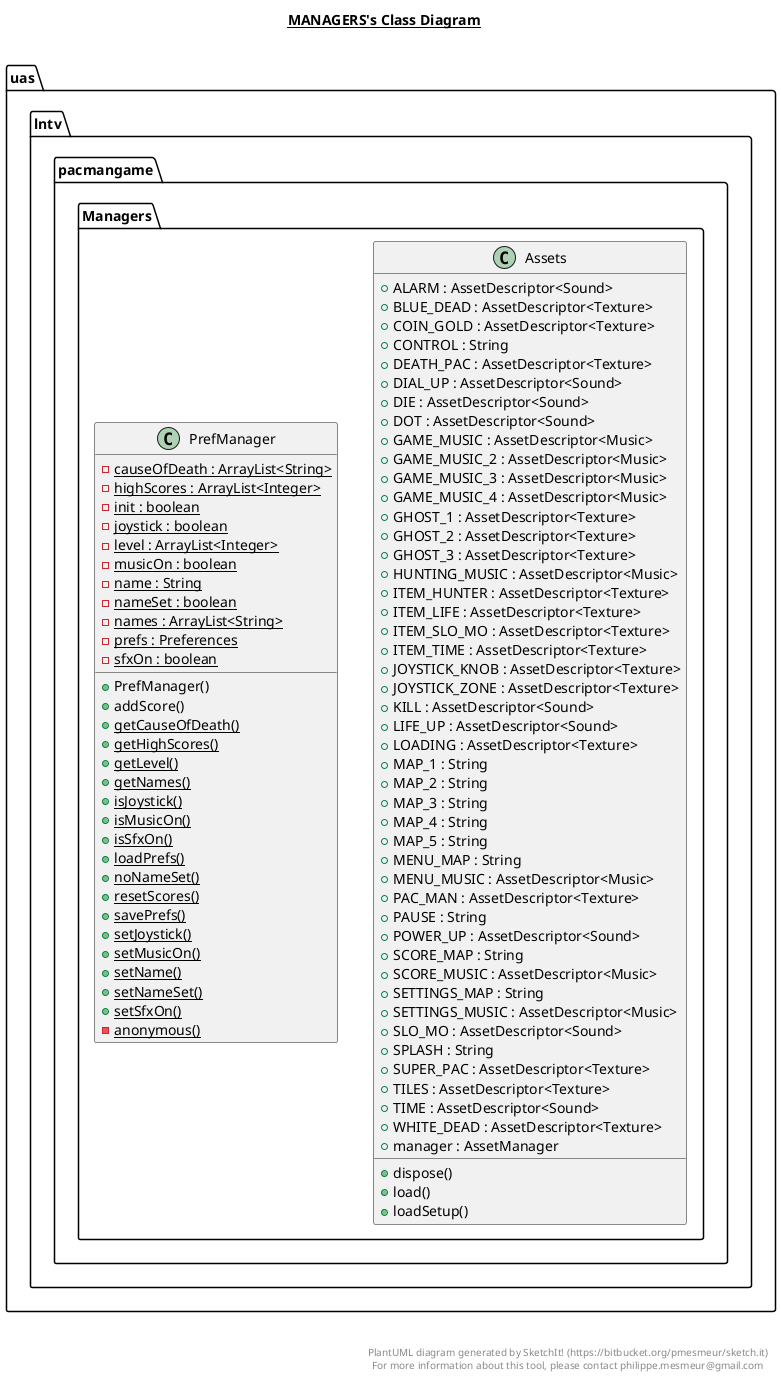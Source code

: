 @startuml

title __MANAGERS's Class Diagram__\n

  namespace uas.lntv.pacmangame {
    namespace Managers {
      class uas.lntv.pacmangame.Managers.Assets {
          + ALARM : AssetDescriptor<Sound>
          + BLUE_DEAD : AssetDescriptor<Texture>
          + COIN_GOLD : AssetDescriptor<Texture>
          + CONTROL : String
          + DEATH_PAC : AssetDescriptor<Texture>
          + DIAL_UP : AssetDescriptor<Sound>
          + DIE : AssetDescriptor<Sound>
          + DOT : AssetDescriptor<Sound>
          + GAME_MUSIC : AssetDescriptor<Music>
          + GAME_MUSIC_2 : AssetDescriptor<Music>
          + GAME_MUSIC_3 : AssetDescriptor<Music>
          + GAME_MUSIC_4 : AssetDescriptor<Music>
          + GHOST_1 : AssetDescriptor<Texture>
          + GHOST_2 : AssetDescriptor<Texture>
          + GHOST_3 : AssetDescriptor<Texture>
          + HUNTING_MUSIC : AssetDescriptor<Music>
          + ITEM_HUNTER : AssetDescriptor<Texture>
          + ITEM_LIFE : AssetDescriptor<Texture>
          + ITEM_SLO_MO : AssetDescriptor<Texture>
          + ITEM_TIME : AssetDescriptor<Texture>
          + JOYSTICK_KNOB : AssetDescriptor<Texture>
          + JOYSTICK_ZONE : AssetDescriptor<Texture>
          + KILL : AssetDescriptor<Sound>
          + LIFE_UP : AssetDescriptor<Sound>
          + LOADING : AssetDescriptor<Texture>
          + MAP_1 : String
          + MAP_2 : String
          + MAP_3 : String
          + MAP_4 : String
          + MAP_5 : String
          + MENU_MAP : String
          + MENU_MUSIC : AssetDescriptor<Music>
          + PAC_MAN : AssetDescriptor<Texture>
          + PAUSE : String
          + POWER_UP : AssetDescriptor<Sound>
          + SCORE_MAP : String
          + SCORE_MUSIC : AssetDescriptor<Music>
          + SETTINGS_MAP : String
          + SETTINGS_MUSIC : AssetDescriptor<Music>
          + SLO_MO : AssetDescriptor<Sound>
          + SPLASH : String
          + SUPER_PAC : AssetDescriptor<Texture>
          + TILES : AssetDescriptor<Texture>
          + TIME : AssetDescriptor<Sound>
          + WHITE_DEAD : AssetDescriptor<Texture>
          + manager : AssetManager
          + dispose()
          + load()
          + loadSetup()
      }
    }
  }
  

  namespace uas.lntv.pacmangame {
    namespace Managers {
      class uas.lntv.pacmangame.Managers.PrefManager {
          {static} - causeOfDeath : ArrayList<String>
          {static} - highScores : ArrayList<Integer>
          {static} - init : boolean
          {static} - joystick : boolean
          {static} - level : ArrayList<Integer>
          {static} - musicOn : boolean
          {static} - name : String
          {static} - nameSet : boolean
          {static} - names : ArrayList<String>
          {static} - prefs : Preferences
          {static} - sfxOn : boolean
          + PrefManager()
          + addScore()
          {static} + getCauseOfDeath()
          {static} + getHighScores()
          {static} + getLevel()
          {static} + getNames()
          {static} + isJoystick()
          {static} + isMusicOn()
          {static} + isSfxOn()
          {static} + loadPrefs()
          {static} + noNameSet()
          {static} + resetScores()
          {static} + savePrefs()
          {static} + setJoystick()
          {static} + setMusicOn()
          {static} + setName()
          {static} + setNameSet()
          {static} + setSfxOn()
          {static} - anonymous()
      }
    }
  }
  



right footer


PlantUML diagram generated by SketchIt! (https://bitbucket.org/pmesmeur/sketch.it)
For more information about this tool, please contact philippe.mesmeur@gmail.com
endfooter

@enduml
